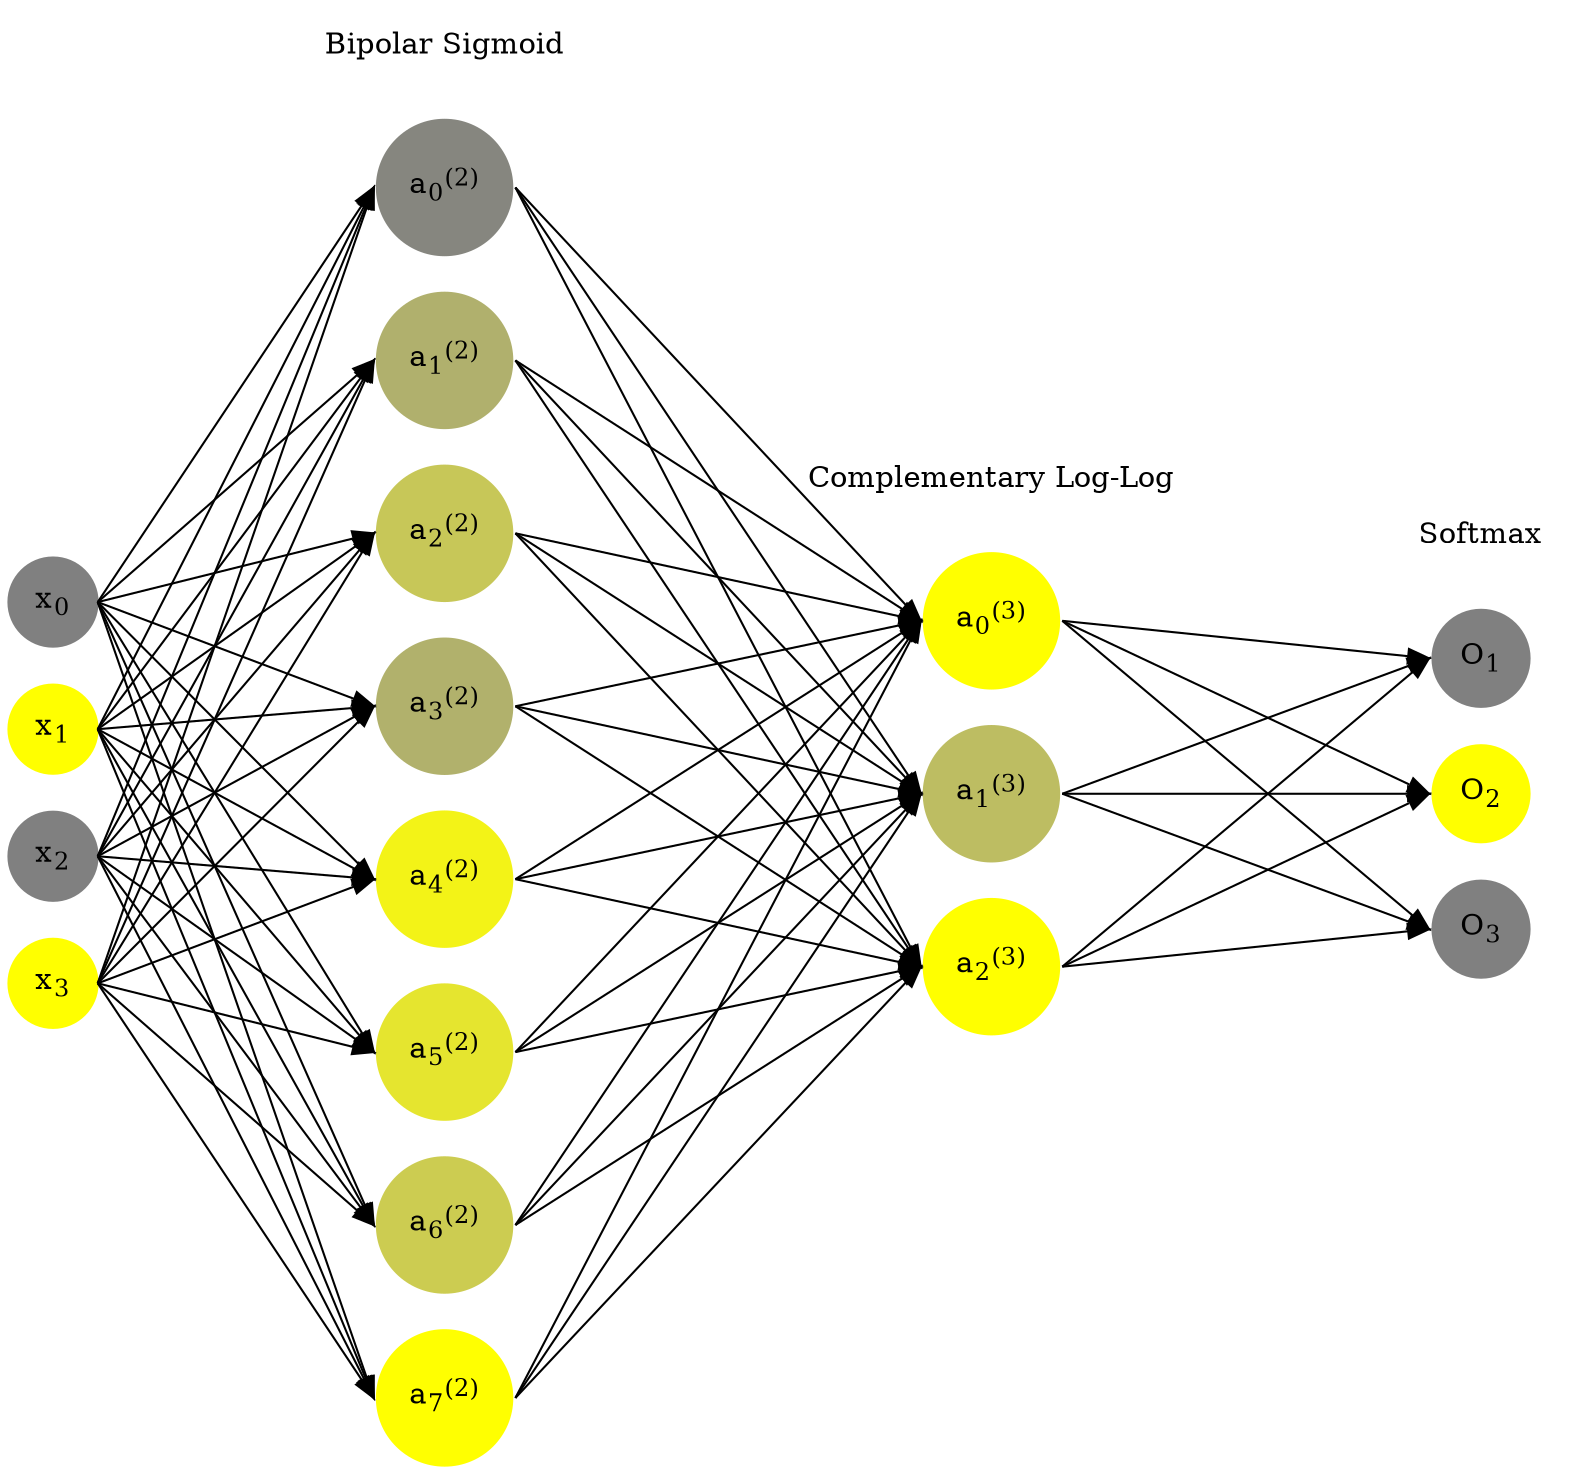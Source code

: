digraph G {
	rankdir = LR;
	splines=false;
	edge[style=invis];
	ranksep= 1.4;
	{
	node [shape=circle, color="0.1667, 0.0, 0.5", style=filled, fillcolor="0.1667, 0.0, 0.5"];
	x0 [label=<x<sub>0</sub>>];
	}
	{
	node [shape=circle, color="0.1667, 1.0, 1.0", style=filled, fillcolor="0.1667, 1.0, 1.0"];
	x1 [label=<x<sub>1</sub>>];
	}
	{
	node [shape=circle, color="0.1667, 0.0, 0.5", style=filled, fillcolor="0.1667, 0.0, 0.5"];
	x2 [label=<x<sub>2</sub>>];
	}
	{
	node [shape=circle, color="0.1667, 1.0, 1.0", style=filled, fillcolor="0.1667, 1.0, 1.0"];
	x3 [label=<x<sub>3</sub>>];
	}
	{
	node [shape=circle, color="0.1667, 0.052720, 0.526360", style=filled, fillcolor="0.1667, 0.052720, 0.526360"];
	a02 [label=<a<sub>0</sub><sup>(2)</sup>>];
	}
	{
	node [shape=circle, color="0.1667, 0.375154, 0.687577", style=filled, fillcolor="0.1667, 0.375154, 0.687577"];
	a12 [label=<a<sub>1</sub><sup>(2)</sup>>];
	}
	{
	node [shape=circle, color="0.1667, 0.556672, 0.778336", style=filled, fillcolor="0.1667, 0.556672, 0.778336"];
	a22 [label=<a<sub>2</sub><sup>(2)</sup>>];
	}
	{
	node [shape=circle, color="0.1667, 0.386026, 0.693013", style=filled, fillcolor="0.1667, 0.386026, 0.693013"];
	a32 [label=<a<sub>3</sub><sup>(2)</sup>>];
	}
	{
	node [shape=circle, color="0.1667, 0.904038, 0.952019", style=filled, fillcolor="0.1667, 0.904038, 0.952019"];
	a42 [label=<a<sub>4</sub><sup>(2)</sup>>];
	}
	{
	node [shape=circle, color="0.1667, 0.795080, 0.897540", style=filled, fillcolor="0.1667, 0.795080, 0.897540"];
	a52 [label=<a<sub>5</sub><sup>(2)</sup>>];
	}
	{
	node [shape=circle, color="0.1667, 0.601301, 0.800650", style=filled, fillcolor="0.1667, 0.601301, 0.800650"];
	a62 [label=<a<sub>6</sub><sup>(2)</sup>>];
	}
	{
	node [shape=circle, color="0.1667, 0.992711, 0.996356", style=filled, fillcolor="0.1667, 0.992711, 0.996356"];
	a72 [label=<a<sub>7</sub><sup>(2)</sup>>];
	}
	{
	node [shape=circle, color="0.1667, 1.000000, 1.000000", style=filled, fillcolor="0.1667, 1.000000, 1.000000"];
	a03 [label=<a<sub>0</sub><sup>(3)</sup>>];
	}
	{
	node [shape=circle, color="0.1667, 0.478995, 0.739497", style=filled, fillcolor="0.1667, 0.478995, 0.739497"];
	a13 [label=<a<sub>1</sub><sup>(3)</sup>>];
	}
	{
	node [shape=circle, color="0.1667, 1.000000, 1.000000", style=filled, fillcolor="0.1667, 1.000000, 1.000000"];
	a23 [label=<a<sub>2</sub><sup>(3)</sup>>];
	}
	{
	node [shape=circle, color="0.1667, 0.0, 0.5", style=filled, fillcolor="0.1667, 0.0, 0.5"];
	O1 [label=<O<sub>1</sub>>];
	}
	{
	node [shape=circle, color="0.1667, 1.0, 1.0", style=filled, fillcolor="0.1667, 1.0, 1.0"];
	O2 [label=<O<sub>2</sub>>];
	}
	{
	node [shape=circle, color="0.1667, 0.0, 0.5", style=filled, fillcolor="0.1667, 0.0, 0.5"];
	O3 [label=<O<sub>3</sub>>];
	}
	{
	rank=same;
	x0->x1->x2->x3;
	}
	{
	rank=same;
	a02->a12->a22->a32->a42->a52->a62->a72;
	}
	{
	rank=same;
	a03->a13->a23;
	}
	{
	rank=same;
	O1->O2->O3;
	}
	l1 [shape=plaintext,label="Bipolar Sigmoid"];
	l1->a02;
	{rank=same; l1;a02};
	l2 [shape=plaintext,label="Complementary Log-Log"];
	l2->a03;
	{rank=same; l2;a03};
	l3 [shape=plaintext,label="Softmax"];
	l3->O1;
	{rank=same; l3;O1};
edge[style=solid, tailport=e, headport=w];
	{x0;x1;x2;x3} -> {a02;a12;a22;a32;a42;a52;a62;a72};
	{a02;a12;a22;a32;a42;a52;a62;a72} -> {a03;a13;a23};
	{a03;a13;a23} -> {O1,O2,O3};
}